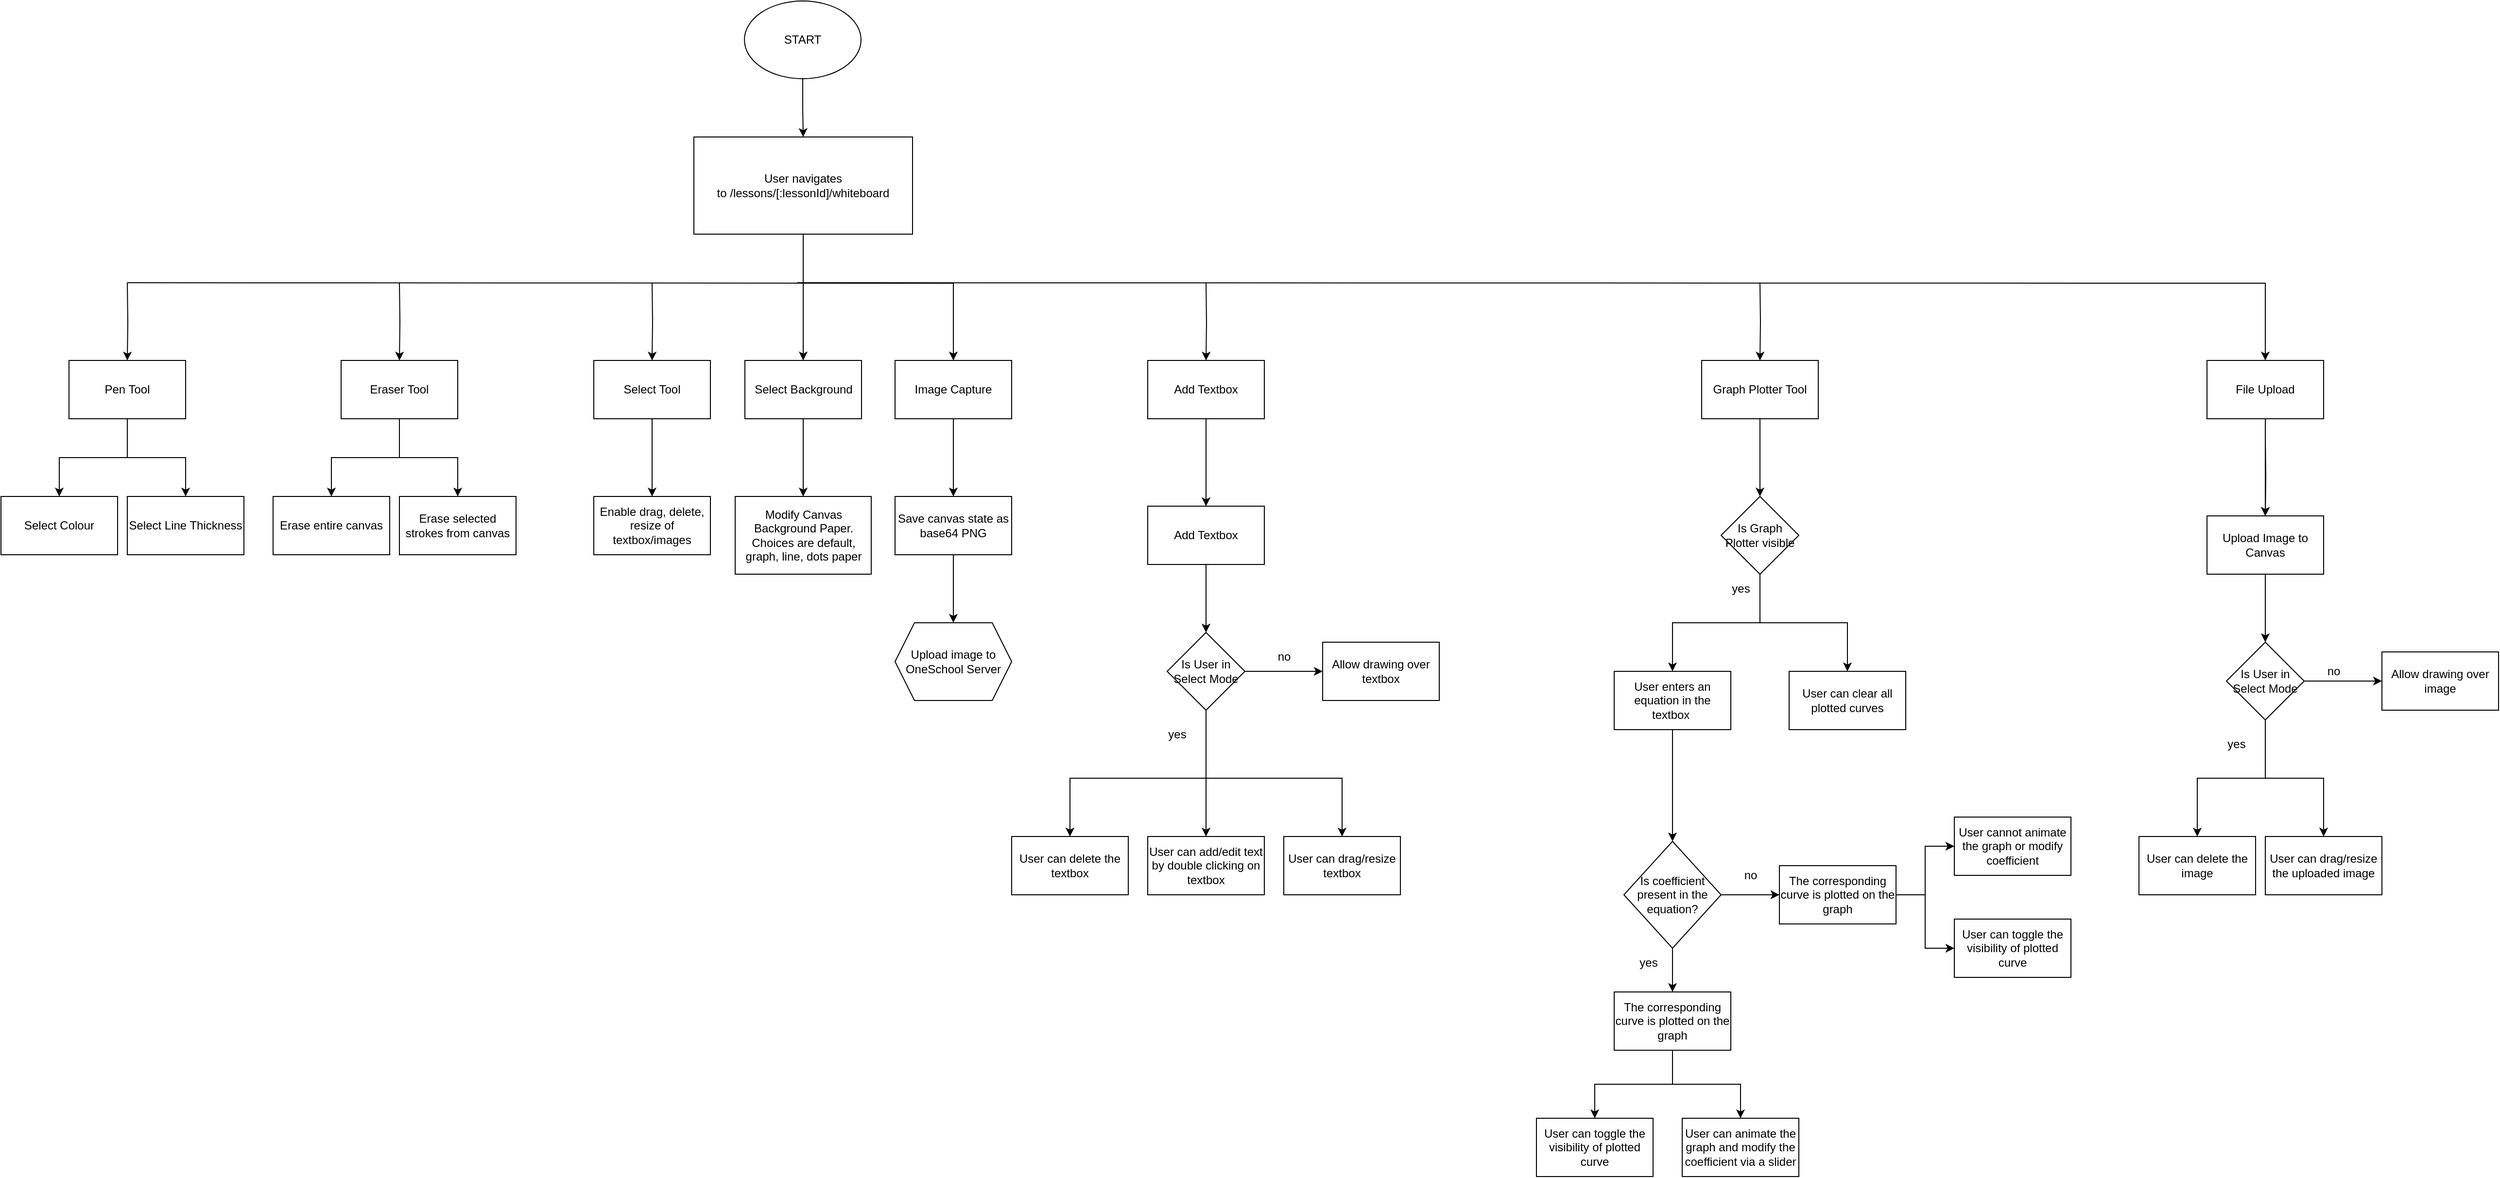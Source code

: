 <mxfile version="20.5.3" type="github">
  <diagram id="ocJ2UDWapJ8wmOQib-gG" name="Page-1">
    <mxGraphModel dx="1718" dy="482" grid="1" gridSize="10" guides="1" tooltips="1" connect="1" arrows="1" fold="1" page="1" pageScale="1" pageWidth="850" pageHeight="1100" math="0" shadow="0">
      <root>
        <mxCell id="0" />
        <mxCell id="1" parent="0" />
        <mxCell id="Q4WmJUnaW-gMQN3SoK_--3" value="" style="edgeStyle=orthogonalEdgeStyle;rounded=0;orthogonalLoop=1;jettySize=auto;html=1;" edge="1" parent="1" source="Q4WmJUnaW-gMQN3SoK_--1" target="Q4WmJUnaW-gMQN3SoK_--2">
          <mxGeometry relative="1" as="geometry" />
        </mxCell>
        <mxCell id="Q4WmJUnaW-gMQN3SoK_--1" value="START" style="ellipse;whiteSpace=wrap;html=1;" vertex="1" parent="1">
          <mxGeometry x="365" y="60" width="120" height="80" as="geometry" />
        </mxCell>
        <mxCell id="Q4WmJUnaW-gMQN3SoK_--122" value="" style="edgeStyle=orthogonalEdgeStyle;rounded=0;orthogonalLoop=1;jettySize=auto;html=1;entryX=0.5;entryY=0;entryDx=0;entryDy=0;" edge="1" parent="1" source="Q4WmJUnaW-gMQN3SoK_--2" target="Q4WmJUnaW-gMQN3SoK_--19">
          <mxGeometry relative="1" as="geometry">
            <mxPoint x="425.5" y="380" as="targetPoint" />
          </mxGeometry>
        </mxCell>
        <mxCell id="Q4WmJUnaW-gMQN3SoK_--2" value="User navigates to&amp;nbsp;/lessons/[:lessonId]/whiteboard" style="whiteSpace=wrap;html=1;" vertex="1" parent="1">
          <mxGeometry x="313" y="200" width="225" height="100" as="geometry" />
        </mxCell>
        <mxCell id="Q4WmJUnaW-gMQN3SoK_--25" value="" style="edgeStyle=orthogonalEdgeStyle;rounded=0;orthogonalLoop=1;jettySize=auto;html=1;" edge="1" parent="1" source="Q4WmJUnaW-gMQN3SoK_--16" target="Q4WmJUnaW-gMQN3SoK_--24">
          <mxGeometry relative="1" as="geometry" />
        </mxCell>
        <mxCell id="Q4WmJUnaW-gMQN3SoK_--27" value="" style="edgeStyle=orthogonalEdgeStyle;rounded=0;orthogonalLoop=1;jettySize=auto;html=1;" edge="1" parent="1" source="Q4WmJUnaW-gMQN3SoK_--16" target="Q4WmJUnaW-gMQN3SoK_--26">
          <mxGeometry relative="1" as="geometry" />
        </mxCell>
        <mxCell id="Q4WmJUnaW-gMQN3SoK_--132" value="" style="edgeStyle=orthogonalEdgeStyle;rounded=0;orthogonalLoop=1;jettySize=auto;html=1;" edge="1" parent="1" target="Q4WmJUnaW-gMQN3SoK_--16">
          <mxGeometry relative="1" as="geometry">
            <mxPoint x="-270" y="350" as="sourcePoint" />
          </mxGeometry>
        </mxCell>
        <mxCell id="Q4WmJUnaW-gMQN3SoK_--16" value="Pen Tool" style="rounded=0;whiteSpace=wrap;html=1;" vertex="1" parent="1">
          <mxGeometry x="-330" y="430" width="120" height="60" as="geometry" />
        </mxCell>
        <mxCell id="Q4WmJUnaW-gMQN3SoK_--33" value="" style="edgeStyle=orthogonalEdgeStyle;rounded=0;orthogonalLoop=1;jettySize=auto;html=1;" edge="1" parent="1" source="Q4WmJUnaW-gMQN3SoK_--17" target="Q4WmJUnaW-gMQN3SoK_--32">
          <mxGeometry relative="1" as="geometry" />
        </mxCell>
        <mxCell id="Q4WmJUnaW-gMQN3SoK_--128" value="" style="edgeStyle=orthogonalEdgeStyle;rounded=0;orthogonalLoop=1;jettySize=auto;html=1;" edge="1" parent="1" target="Q4WmJUnaW-gMQN3SoK_--17">
          <mxGeometry relative="1" as="geometry">
            <mxPoint x="270" y="350" as="sourcePoint" />
          </mxGeometry>
        </mxCell>
        <mxCell id="Q4WmJUnaW-gMQN3SoK_--17" value="Select Tool" style="rounded=0;whiteSpace=wrap;html=1;" vertex="1" parent="1">
          <mxGeometry x="210" y="430" width="120" height="60" as="geometry" />
        </mxCell>
        <mxCell id="Q4WmJUnaW-gMQN3SoK_--29" value="" style="edgeStyle=orthogonalEdgeStyle;rounded=0;orthogonalLoop=1;jettySize=auto;html=1;" edge="1" parent="1" source="Q4WmJUnaW-gMQN3SoK_--18" target="Q4WmJUnaW-gMQN3SoK_--28">
          <mxGeometry relative="1" as="geometry" />
        </mxCell>
        <mxCell id="Q4WmJUnaW-gMQN3SoK_--31" value="" style="edgeStyle=orthogonalEdgeStyle;rounded=0;orthogonalLoop=1;jettySize=auto;html=1;" edge="1" parent="1" source="Q4WmJUnaW-gMQN3SoK_--18" target="Q4WmJUnaW-gMQN3SoK_--30">
          <mxGeometry relative="1" as="geometry" />
        </mxCell>
        <mxCell id="Q4WmJUnaW-gMQN3SoK_--130" value="" style="edgeStyle=orthogonalEdgeStyle;rounded=0;orthogonalLoop=1;jettySize=auto;html=1;" edge="1" parent="1" target="Q4WmJUnaW-gMQN3SoK_--18">
          <mxGeometry relative="1" as="geometry">
            <mxPoint x="10" y="350" as="sourcePoint" />
          </mxGeometry>
        </mxCell>
        <mxCell id="Q4WmJUnaW-gMQN3SoK_--18" value="Eraser Tool" style="rounded=0;whiteSpace=wrap;html=1;" vertex="1" parent="1">
          <mxGeometry x="-50" y="430" width="120" height="60" as="geometry" />
        </mxCell>
        <mxCell id="Q4WmJUnaW-gMQN3SoK_--35" value="" style="edgeStyle=orthogonalEdgeStyle;rounded=0;orthogonalLoop=1;jettySize=auto;html=1;" edge="1" parent="1" source="Q4WmJUnaW-gMQN3SoK_--19" target="Q4WmJUnaW-gMQN3SoK_--34">
          <mxGeometry relative="1" as="geometry" />
        </mxCell>
        <mxCell id="Q4WmJUnaW-gMQN3SoK_--19" value="Select Background" style="rounded=0;whiteSpace=wrap;html=1;" vertex="1" parent="1">
          <mxGeometry x="365.5" y="430" width="120" height="60" as="geometry" />
        </mxCell>
        <mxCell id="Q4WmJUnaW-gMQN3SoK_--37" value="" style="edgeStyle=orthogonalEdgeStyle;rounded=0;orthogonalLoop=1;jettySize=auto;html=1;" edge="1" parent="1" source="Q4WmJUnaW-gMQN3SoK_--20" target="Q4WmJUnaW-gMQN3SoK_--36">
          <mxGeometry relative="1" as="geometry" />
        </mxCell>
        <mxCell id="Q4WmJUnaW-gMQN3SoK_--126" value="" style="edgeStyle=orthogonalEdgeStyle;rounded=0;orthogonalLoop=1;jettySize=auto;html=1;" edge="1" parent="1" target="Q4WmJUnaW-gMQN3SoK_--20">
          <mxGeometry relative="1" as="geometry">
            <mxPoint x="-270" y="350" as="sourcePoint" />
          </mxGeometry>
        </mxCell>
        <mxCell id="Q4WmJUnaW-gMQN3SoK_--20" value="Image Capture" style="rounded=0;whiteSpace=wrap;html=1;" vertex="1" parent="1">
          <mxGeometry x="520" y="430" width="120" height="60" as="geometry" />
        </mxCell>
        <mxCell id="Q4WmJUnaW-gMQN3SoK_--39" value="" style="edgeStyle=orthogonalEdgeStyle;rounded=0;orthogonalLoop=1;jettySize=auto;html=1;" edge="1" parent="1" source="Q4WmJUnaW-gMQN3SoK_--21" target="Q4WmJUnaW-gMQN3SoK_--38">
          <mxGeometry relative="1" as="geometry" />
        </mxCell>
        <mxCell id="Q4WmJUnaW-gMQN3SoK_--134" value="" style="edgeStyle=orthogonalEdgeStyle;rounded=0;orthogonalLoop=1;jettySize=auto;html=1;" edge="1" parent="1" target="Q4WmJUnaW-gMQN3SoK_--21">
          <mxGeometry relative="1" as="geometry">
            <mxPoint x="840" y="350" as="sourcePoint" />
          </mxGeometry>
        </mxCell>
        <mxCell id="Q4WmJUnaW-gMQN3SoK_--21" value="Add Textbox" style="rounded=0;whiteSpace=wrap;html=1;" vertex="1" parent="1">
          <mxGeometry x="780" y="430" width="120" height="60" as="geometry" />
        </mxCell>
        <mxCell id="Q4WmJUnaW-gMQN3SoK_--83" value="" style="edgeStyle=orthogonalEdgeStyle;rounded=0;orthogonalLoop=1;jettySize=auto;html=1;" edge="1" parent="1" source="Q4WmJUnaW-gMQN3SoK_--22" target="Q4WmJUnaW-gMQN3SoK_--82">
          <mxGeometry relative="1" as="geometry" />
        </mxCell>
        <mxCell id="Q4WmJUnaW-gMQN3SoK_--136" value="" style="edgeStyle=orthogonalEdgeStyle;rounded=0;orthogonalLoop=1;jettySize=auto;html=1;" edge="1" parent="1" target="Q4WmJUnaW-gMQN3SoK_--22">
          <mxGeometry relative="1" as="geometry">
            <mxPoint x="1410" y="350" as="sourcePoint" />
          </mxGeometry>
        </mxCell>
        <mxCell id="Q4WmJUnaW-gMQN3SoK_--22" value="Graph Plotter Tool" style="rounded=0;whiteSpace=wrap;html=1;" vertex="1" parent="1">
          <mxGeometry x="1350" y="430" width="120" height="60" as="geometry" />
        </mxCell>
        <mxCell id="Q4WmJUnaW-gMQN3SoK_--75" value="" style="edgeStyle=orthogonalEdgeStyle;rounded=0;orthogonalLoop=1;jettySize=auto;html=1;" edge="1" parent="1" source="Q4WmJUnaW-gMQN3SoK_--23" target="Q4WmJUnaW-gMQN3SoK_--64">
          <mxGeometry relative="1" as="geometry" />
        </mxCell>
        <mxCell id="Q4WmJUnaW-gMQN3SoK_--138" value="" style="edgeStyle=orthogonalEdgeStyle;rounded=0;orthogonalLoop=1;jettySize=auto;html=1;" edge="1" parent="1" target="Q4WmJUnaW-gMQN3SoK_--23">
          <mxGeometry relative="1" as="geometry">
            <mxPoint x="419" y="350" as="sourcePoint" />
          </mxGeometry>
        </mxCell>
        <mxCell id="Q4WmJUnaW-gMQN3SoK_--23" value="File Upload" style="rounded=0;whiteSpace=wrap;html=1;" vertex="1" parent="1">
          <mxGeometry x="1870" y="430" width="120" height="60" as="geometry" />
        </mxCell>
        <mxCell id="Q4WmJUnaW-gMQN3SoK_--24" value="Select Colour" style="rounded=0;whiteSpace=wrap;html=1;" vertex="1" parent="1">
          <mxGeometry x="-400" y="570" width="120" height="60" as="geometry" />
        </mxCell>
        <mxCell id="Q4WmJUnaW-gMQN3SoK_--26" value="Select Line Thickness" style="rounded=0;whiteSpace=wrap;html=1;" vertex="1" parent="1">
          <mxGeometry x="-270" y="570" width="120" height="60" as="geometry" />
        </mxCell>
        <mxCell id="Q4WmJUnaW-gMQN3SoK_--28" value="Erase entire canvas" style="rounded=0;whiteSpace=wrap;html=1;" vertex="1" parent="1">
          <mxGeometry x="-120" y="570" width="120" height="60" as="geometry" />
        </mxCell>
        <mxCell id="Q4WmJUnaW-gMQN3SoK_--30" value="Erase selected strokes from canvas" style="rounded=0;whiteSpace=wrap;html=1;" vertex="1" parent="1">
          <mxGeometry x="10" y="570" width="120" height="60" as="geometry" />
        </mxCell>
        <mxCell id="Q4WmJUnaW-gMQN3SoK_--32" value="Enable drag, delete, resize of textbox/images" style="rounded=0;whiteSpace=wrap;html=1;" vertex="1" parent="1">
          <mxGeometry x="210" y="570" width="120" height="60" as="geometry" />
        </mxCell>
        <mxCell id="Q4WmJUnaW-gMQN3SoK_--34" value="Modify Canvas Background Paper. Choices are default, graph, line, dots paper" style="rounded=0;whiteSpace=wrap;html=1;" vertex="1" parent="1">
          <mxGeometry x="355.5" y="570" width="140" height="80" as="geometry" />
        </mxCell>
        <mxCell id="Q4WmJUnaW-gMQN3SoK_--41" value="" style="edgeStyle=orthogonalEdgeStyle;rounded=0;orthogonalLoop=1;jettySize=auto;html=1;" edge="1" parent="1" source="Q4WmJUnaW-gMQN3SoK_--36" target="Q4WmJUnaW-gMQN3SoK_--40">
          <mxGeometry relative="1" as="geometry" />
        </mxCell>
        <mxCell id="Q4WmJUnaW-gMQN3SoK_--36" value="Save canvas state as base64 PNG" style="rounded=0;whiteSpace=wrap;html=1;" vertex="1" parent="1">
          <mxGeometry x="520" y="570" width="120" height="60" as="geometry" />
        </mxCell>
        <mxCell id="Q4WmJUnaW-gMQN3SoK_--45" value="" style="edgeStyle=orthogonalEdgeStyle;rounded=0;orthogonalLoop=1;jettySize=auto;html=1;" edge="1" parent="1" source="Q4WmJUnaW-gMQN3SoK_--38" target="Q4WmJUnaW-gMQN3SoK_--44">
          <mxGeometry relative="1" as="geometry" />
        </mxCell>
        <mxCell id="Q4WmJUnaW-gMQN3SoK_--38" value="Add Textbox" style="rounded=0;whiteSpace=wrap;html=1;" vertex="1" parent="1">
          <mxGeometry x="780" y="580" width="120" height="60" as="geometry" />
        </mxCell>
        <mxCell id="Q4WmJUnaW-gMQN3SoK_--40" value="Upload image to OneSchool Server" style="shape=hexagon;perimeter=hexagonPerimeter2;whiteSpace=wrap;html=1;fixedSize=1;rounded=0;" vertex="1" parent="1">
          <mxGeometry x="520" y="700" width="120" height="80" as="geometry" />
        </mxCell>
        <mxCell id="Q4WmJUnaW-gMQN3SoK_--51" value="" style="edgeStyle=orthogonalEdgeStyle;rounded=0;orthogonalLoop=1;jettySize=auto;html=1;" edge="1" parent="1" source="Q4WmJUnaW-gMQN3SoK_--44" target="Q4WmJUnaW-gMQN3SoK_--50">
          <mxGeometry relative="1" as="geometry" />
        </mxCell>
        <mxCell id="Q4WmJUnaW-gMQN3SoK_--53" value="" style="edgeStyle=orthogonalEdgeStyle;rounded=0;orthogonalLoop=1;jettySize=auto;html=1;" edge="1" parent="1" source="Q4WmJUnaW-gMQN3SoK_--44" target="Q4WmJUnaW-gMQN3SoK_--52">
          <mxGeometry relative="1" as="geometry" />
        </mxCell>
        <mxCell id="Q4WmJUnaW-gMQN3SoK_--44" value="Is User in Select Mode" style="rhombus;whiteSpace=wrap;html=1;rounded=0;" vertex="1" parent="1">
          <mxGeometry x="800" y="710" width="80" height="80" as="geometry" />
        </mxCell>
        <mxCell id="Q4WmJUnaW-gMQN3SoK_--50" value="User can add/edit text by double clicking on textbox" style="whiteSpace=wrap;html=1;rounded=0;" vertex="1" parent="1">
          <mxGeometry x="780" y="920" width="120" height="60" as="geometry" />
        </mxCell>
        <mxCell id="Q4WmJUnaW-gMQN3SoK_--52" value="Allow drawing over textbox" style="whiteSpace=wrap;html=1;rounded=0;" vertex="1" parent="1">
          <mxGeometry x="960" y="720" width="120" height="60" as="geometry" />
        </mxCell>
        <mxCell id="Q4WmJUnaW-gMQN3SoK_--54" value="no&lt;br&gt;" style="text;html=1;align=center;verticalAlign=middle;resizable=0;points=[];autosize=1;strokeColor=none;fillColor=none;" vertex="1" parent="1">
          <mxGeometry x="900" y="720" width="40" height="30" as="geometry" />
        </mxCell>
        <mxCell id="Q4WmJUnaW-gMQN3SoK_--55" value="yes" style="text;html=1;align=center;verticalAlign=middle;resizable=0;points=[];autosize=1;strokeColor=none;fillColor=none;" vertex="1" parent="1">
          <mxGeometry x="790" y="800" width="40" height="30" as="geometry" />
        </mxCell>
        <mxCell id="Q4WmJUnaW-gMQN3SoK_--56" value="User can drag/resize textbox" style="whiteSpace=wrap;html=1;rounded=0;" vertex="1" parent="1">
          <mxGeometry x="920" y="920" width="120" height="60" as="geometry" />
        </mxCell>
        <mxCell id="Q4WmJUnaW-gMQN3SoK_--58" value="User can delete the textbox" style="whiteSpace=wrap;html=1;rounded=0;" vertex="1" parent="1">
          <mxGeometry x="640" y="920" width="120" height="60" as="geometry" />
        </mxCell>
        <mxCell id="Q4WmJUnaW-gMQN3SoK_--60" value="" style="endArrow=classic;html=1;rounded=0;entryX=0.5;entryY=0;entryDx=0;entryDy=0;" edge="1" parent="1" target="Q4WmJUnaW-gMQN3SoK_--56">
          <mxGeometry width="50" height="50" relative="1" as="geometry">
            <mxPoint x="840" y="860" as="sourcePoint" />
            <mxPoint x="890" y="810" as="targetPoint" />
            <Array as="points">
              <mxPoint x="980" y="860" />
            </Array>
          </mxGeometry>
        </mxCell>
        <mxCell id="Q4WmJUnaW-gMQN3SoK_--61" value="" style="endArrow=classic;html=1;rounded=0;entryX=0.5;entryY=0;entryDx=0;entryDy=0;" edge="1" parent="1" target="Q4WmJUnaW-gMQN3SoK_--58">
          <mxGeometry width="50" height="50" relative="1" as="geometry">
            <mxPoint x="840" y="860" as="sourcePoint" />
            <mxPoint x="800" y="840" as="targetPoint" />
            <Array as="points">
              <mxPoint x="700" y="860" />
            </Array>
          </mxGeometry>
        </mxCell>
        <mxCell id="Q4WmJUnaW-gMQN3SoK_--62" value="" style="edgeStyle=orthogonalEdgeStyle;rounded=0;orthogonalLoop=1;jettySize=auto;html=1;" edge="1" parent="1" target="Q4WmJUnaW-gMQN3SoK_--64">
          <mxGeometry relative="1" as="geometry">
            <mxPoint x="1930" y="510" as="sourcePoint" />
          </mxGeometry>
        </mxCell>
        <mxCell id="Q4WmJUnaW-gMQN3SoK_--63" value="" style="edgeStyle=orthogonalEdgeStyle;rounded=0;orthogonalLoop=1;jettySize=auto;html=1;" edge="1" parent="1" source="Q4WmJUnaW-gMQN3SoK_--64" target="Q4WmJUnaW-gMQN3SoK_--66">
          <mxGeometry relative="1" as="geometry" />
        </mxCell>
        <mxCell id="Q4WmJUnaW-gMQN3SoK_--64" value="Upload Image to Canvas" style="rounded=0;whiteSpace=wrap;html=1;" vertex="1" parent="1">
          <mxGeometry x="1870" y="590" width="120" height="60" as="geometry" />
        </mxCell>
        <mxCell id="Q4WmJUnaW-gMQN3SoK_--76" value="" style="edgeStyle=orthogonalEdgeStyle;rounded=0;orthogonalLoop=1;jettySize=auto;html=1;" edge="1" parent="1" source="Q4WmJUnaW-gMQN3SoK_--66" target="Q4WmJUnaW-gMQN3SoK_--68">
          <mxGeometry relative="1" as="geometry" />
        </mxCell>
        <mxCell id="Q4WmJUnaW-gMQN3SoK_--80" value="" style="edgeStyle=orthogonalEdgeStyle;rounded=0;orthogonalLoop=1;jettySize=auto;html=1;" edge="1" parent="1" source="Q4WmJUnaW-gMQN3SoK_--66" target="Q4WmJUnaW-gMQN3SoK_--72">
          <mxGeometry relative="1" as="geometry" />
        </mxCell>
        <mxCell id="Q4WmJUnaW-gMQN3SoK_--81" value="" style="edgeStyle=orthogonalEdgeStyle;rounded=0;orthogonalLoop=1;jettySize=auto;html=1;" edge="1" parent="1" source="Q4WmJUnaW-gMQN3SoK_--66" target="Q4WmJUnaW-gMQN3SoK_--71">
          <mxGeometry relative="1" as="geometry" />
        </mxCell>
        <mxCell id="Q4WmJUnaW-gMQN3SoK_--66" value="Is User in Select Mode" style="rhombus;whiteSpace=wrap;html=1;rounded=0;" vertex="1" parent="1">
          <mxGeometry x="1890" y="720" width="80" height="80" as="geometry" />
        </mxCell>
        <mxCell id="Q4WmJUnaW-gMQN3SoK_--68" value="Allow drawing over image" style="whiteSpace=wrap;html=1;rounded=0;" vertex="1" parent="1">
          <mxGeometry x="2050" y="730" width="120" height="60" as="geometry" />
        </mxCell>
        <mxCell id="Q4WmJUnaW-gMQN3SoK_--70" value="yes" style="text;html=1;align=center;verticalAlign=middle;resizable=0;points=[];autosize=1;strokeColor=none;fillColor=none;" vertex="1" parent="1">
          <mxGeometry x="1880" y="810" width="40" height="30" as="geometry" />
        </mxCell>
        <mxCell id="Q4WmJUnaW-gMQN3SoK_--71" value="User can drag/resize the uploaded image" style="whiteSpace=wrap;html=1;rounded=0;" vertex="1" parent="1">
          <mxGeometry x="1930" y="920" width="120" height="60" as="geometry" />
        </mxCell>
        <mxCell id="Q4WmJUnaW-gMQN3SoK_--72" value="User can delete the image" style="whiteSpace=wrap;html=1;rounded=0;" vertex="1" parent="1">
          <mxGeometry x="1800" y="920" width="120" height="60" as="geometry" />
        </mxCell>
        <mxCell id="Q4WmJUnaW-gMQN3SoK_--77" value="no" style="text;html=1;align=center;verticalAlign=middle;resizable=0;points=[];autosize=1;strokeColor=none;fillColor=none;" vertex="1" parent="1">
          <mxGeometry x="1980" y="735" width="40" height="30" as="geometry" />
        </mxCell>
        <mxCell id="Q4WmJUnaW-gMQN3SoK_--85" value="" style="edgeStyle=orthogonalEdgeStyle;rounded=0;orthogonalLoop=1;jettySize=auto;html=1;" edge="1" parent="1" source="Q4WmJUnaW-gMQN3SoK_--82" target="Q4WmJUnaW-gMQN3SoK_--84">
          <mxGeometry relative="1" as="geometry" />
        </mxCell>
        <mxCell id="Q4WmJUnaW-gMQN3SoK_--93" value="" style="edgeStyle=orthogonalEdgeStyle;rounded=0;orthogonalLoop=1;jettySize=auto;html=1;" edge="1" parent="1" source="Q4WmJUnaW-gMQN3SoK_--82" target="Q4WmJUnaW-gMQN3SoK_--92">
          <mxGeometry relative="1" as="geometry" />
        </mxCell>
        <mxCell id="Q4WmJUnaW-gMQN3SoK_--82" value="Is Graph Plotter visible" style="rhombus;whiteSpace=wrap;html=1;rounded=0;" vertex="1" parent="1">
          <mxGeometry x="1370" y="570" width="80" height="80" as="geometry" />
        </mxCell>
        <mxCell id="Q4WmJUnaW-gMQN3SoK_--96" value="" style="edgeStyle=orthogonalEdgeStyle;rounded=0;orthogonalLoop=1;jettySize=auto;html=1;" edge="1" parent="1" source="Q4WmJUnaW-gMQN3SoK_--84" target="Q4WmJUnaW-gMQN3SoK_--95">
          <mxGeometry relative="1" as="geometry" />
        </mxCell>
        <mxCell id="Q4WmJUnaW-gMQN3SoK_--84" value="User enters an equation in the textbox&amp;nbsp;" style="whiteSpace=wrap;html=1;rounded=0;" vertex="1" parent="1">
          <mxGeometry x="1260" y="750" width="120" height="60" as="geometry" />
        </mxCell>
        <mxCell id="Q4WmJUnaW-gMQN3SoK_--113" value="" style="edgeStyle=orthogonalEdgeStyle;rounded=0;orthogonalLoop=1;jettySize=auto;html=1;" edge="1" parent="1" source="Q4WmJUnaW-gMQN3SoK_--86" target="Q4WmJUnaW-gMQN3SoK_--97">
          <mxGeometry relative="1" as="geometry" />
        </mxCell>
        <mxCell id="Q4WmJUnaW-gMQN3SoK_--86" value="The corresponding curve is plotted on the graph" style="whiteSpace=wrap;html=1;rounded=0;" vertex="1" parent="1">
          <mxGeometry x="1430" y="950" width="120" height="60" as="geometry" />
        </mxCell>
        <mxCell id="Q4WmJUnaW-gMQN3SoK_--88" value="yes" style="text;html=1;align=center;verticalAlign=middle;resizable=0;points=[];autosize=1;strokeColor=none;fillColor=none;" vertex="1" parent="1">
          <mxGeometry x="1370" y="650" width="40" height="30" as="geometry" />
        </mxCell>
        <mxCell id="Q4WmJUnaW-gMQN3SoK_--118" value="" style="edgeStyle=orthogonalEdgeStyle;rounded=0;orthogonalLoop=1;jettySize=auto;html=1;" edge="1" parent="1" source="Q4WmJUnaW-gMQN3SoK_--86" target="Q4WmJUnaW-gMQN3SoK_--90">
          <mxGeometry relative="1" as="geometry" />
        </mxCell>
        <mxCell id="Q4WmJUnaW-gMQN3SoK_--90" value="User can toggle the visibility of plotted curve" style="whiteSpace=wrap;html=1;rounded=0;" vertex="1" parent="1">
          <mxGeometry x="1610" y="1005" width="120" height="60" as="geometry" />
        </mxCell>
        <mxCell id="Q4WmJUnaW-gMQN3SoK_--92" value="User can clear all plotted curves" style="whiteSpace=wrap;html=1;rounded=0;" vertex="1" parent="1">
          <mxGeometry x="1440" y="750" width="120" height="60" as="geometry" />
        </mxCell>
        <mxCell id="Q4WmJUnaW-gMQN3SoK_--105" value="" style="edgeStyle=orthogonalEdgeStyle;rounded=0;orthogonalLoop=1;jettySize=auto;html=1;" edge="1" parent="1" source="Q4WmJUnaW-gMQN3SoK_--95" target="Q4WmJUnaW-gMQN3SoK_--100">
          <mxGeometry relative="1" as="geometry" />
        </mxCell>
        <mxCell id="Q4WmJUnaW-gMQN3SoK_--111" value="" style="edgeStyle=orthogonalEdgeStyle;rounded=0;orthogonalLoop=1;jettySize=auto;html=1;" edge="1" parent="1" source="Q4WmJUnaW-gMQN3SoK_--95" target="Q4WmJUnaW-gMQN3SoK_--86">
          <mxGeometry relative="1" as="geometry" />
        </mxCell>
        <mxCell id="Q4WmJUnaW-gMQN3SoK_--95" value="Is coefficient present in the equation?" style="rhombus;whiteSpace=wrap;html=1;rounded=0;" vertex="1" parent="1">
          <mxGeometry x="1270" y="925" width="100" height="110" as="geometry" />
        </mxCell>
        <mxCell id="Q4WmJUnaW-gMQN3SoK_--97" value="User cannot animate the graph or modify coefficient" style="whiteSpace=wrap;html=1;rounded=0;" vertex="1" parent="1">
          <mxGeometry x="1610" y="900" width="120" height="60" as="geometry" />
        </mxCell>
        <mxCell id="Q4WmJUnaW-gMQN3SoK_--108" value="" style="edgeStyle=orthogonalEdgeStyle;rounded=0;orthogonalLoop=1;jettySize=auto;html=1;" edge="1" parent="1" source="Q4WmJUnaW-gMQN3SoK_--100" target="Q4WmJUnaW-gMQN3SoK_--101">
          <mxGeometry relative="1" as="geometry" />
        </mxCell>
        <mxCell id="Q4WmJUnaW-gMQN3SoK_--100" value="The corresponding curve is plotted on the graph" style="whiteSpace=wrap;html=1;rounded=0;" vertex="1" parent="1">
          <mxGeometry x="1260" y="1080" width="120" height="60" as="geometry" />
        </mxCell>
        <mxCell id="Q4WmJUnaW-gMQN3SoK_--101" value="User can toggle the visibility of plotted curve" style="whiteSpace=wrap;html=1;rounded=0;" vertex="1" parent="1">
          <mxGeometry x="1180" y="1210" width="120" height="60" as="geometry" />
        </mxCell>
        <mxCell id="Q4WmJUnaW-gMQN3SoK_--109" value="" style="edgeStyle=orthogonalEdgeStyle;rounded=0;orthogonalLoop=1;jettySize=auto;html=1;" edge="1" parent="1" source="Q4WmJUnaW-gMQN3SoK_--100" target="Q4WmJUnaW-gMQN3SoK_--104">
          <mxGeometry relative="1" as="geometry" />
        </mxCell>
        <mxCell id="Q4WmJUnaW-gMQN3SoK_--104" value="User can animate the graph and modify the coefficient via a slider" style="whiteSpace=wrap;html=1;rounded=0;" vertex="1" parent="1">
          <mxGeometry x="1330" y="1210" width="120" height="60" as="geometry" />
        </mxCell>
        <mxCell id="Q4WmJUnaW-gMQN3SoK_--106" value="yes" style="text;html=1;align=center;verticalAlign=middle;resizable=0;points=[];autosize=1;strokeColor=none;fillColor=none;" vertex="1" parent="1">
          <mxGeometry x="1275" y="1035" width="40" height="30" as="geometry" />
        </mxCell>
        <mxCell id="Q4WmJUnaW-gMQN3SoK_--112" value="no" style="text;html=1;align=center;verticalAlign=middle;resizable=0;points=[];autosize=1;strokeColor=none;fillColor=none;" vertex="1" parent="1">
          <mxGeometry x="1380" y="945" width="40" height="30" as="geometry" />
        </mxCell>
      </root>
    </mxGraphModel>
  </diagram>
</mxfile>
